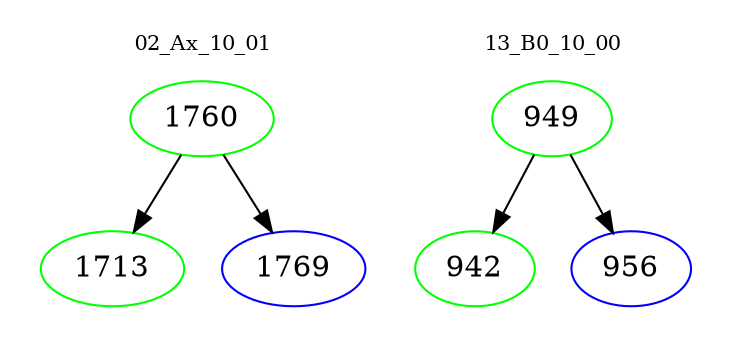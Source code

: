 digraph{
subgraph cluster_0 {
color = white
label = "02_Ax_10_01";
fontsize=10;
T0_1760 [label="1760", color="green"]
T0_1760 -> T0_1713 [color="black"]
T0_1713 [label="1713", color="green"]
T0_1760 -> T0_1769 [color="black"]
T0_1769 [label="1769", color="blue"]
}
subgraph cluster_1 {
color = white
label = "13_B0_10_00";
fontsize=10;
T1_949 [label="949", color="green"]
T1_949 -> T1_942 [color="black"]
T1_942 [label="942", color="green"]
T1_949 -> T1_956 [color="black"]
T1_956 [label="956", color="blue"]
}
}
